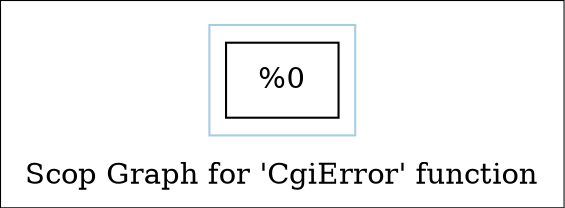 digraph "Scop Graph for 'CgiError' function" {
	label="Scop Graph for 'CgiError' function";

	Node0x1d7c2e0 [shape=record,label="{%0}"];
	colorscheme = "paired12"
        subgraph cluster_0x1e08840 {
          label = "";
          style = solid;
          color = 1
          Node0x1d7c2e0;
        }
}
